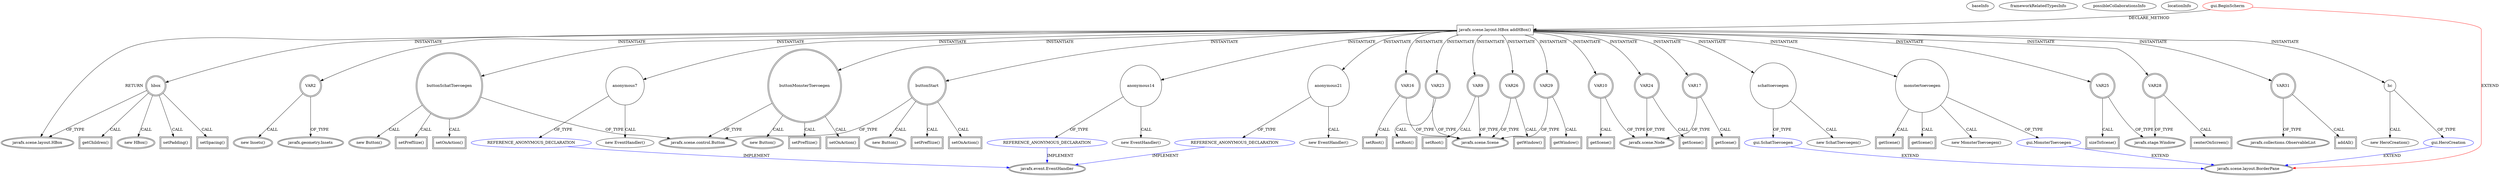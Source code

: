digraph {
baseInfo[graphId=366,category="extension_graph",isAnonymous=false,possibleRelation=true]
frameworkRelatedTypesInfo[0="javafx.scene.layout.BorderPane"]
possibleCollaborationsInfo[0="366~CLIENT_METHOD_DECLARATION-INSTANTIATION-~javafx.scene.layout.BorderPane ~javafx.event.EventHandler ~false~true",1="366~CLIENT_METHOD_DECLARATION-INSTANTIATION-~javafx.scene.layout.BorderPane ~javafx.scene.layout.BorderPane ~false~false"]
locationInfo[projectName="Dieuken-rpg",filePath="/Dieuken-rpg/rpg-master/src/gui/BeginScherm.java",contextSignature="BeginScherm",graphId="366"]
0[label="gui.BeginScherm",vertexType="ROOT_CLIENT_CLASS_DECLARATION",isFrameworkType=false,color=red]
1[label="javafx.scene.layout.BorderPane",vertexType="FRAMEWORK_CLASS_TYPE",isFrameworkType=true,peripheries=2]
2[label="javafx.scene.layout.HBox addHBox()",vertexType="CLIENT_METHOD_DECLARATION",isFrameworkType=false,shape=box]
3[label="javafx.scene.layout.HBox",vertexType="FRAMEWORK_CLASS_TYPE",isFrameworkType=true,peripheries=2]
5[label="hbox",vertexType="VARIABLE_EXPRESION",isFrameworkType=true,peripheries=2,shape=circle]
4[label="new HBox()",vertexType="CONSTRUCTOR_CALL",isFrameworkType=true,peripheries=2]
8[label="setPadding()",vertexType="INSIDE_CALL",isFrameworkType=true,peripheries=2,shape=box]
10[label="VAR2",vertexType="VARIABLE_EXPRESION",isFrameworkType=true,peripheries=2,shape=circle]
11[label="javafx.geometry.Insets",vertexType="FRAMEWORK_CLASS_TYPE",isFrameworkType=true,peripheries=2]
9[label="new Insets()",vertexType="CONSTRUCTOR_CALL",isFrameworkType=true,peripheries=2]
13[label="setSpacing()",vertexType="INSIDE_CALL",isFrameworkType=true,peripheries=2,shape=box]
15[label="buttonStart",vertexType="VARIABLE_EXPRESION",isFrameworkType=true,peripheries=2,shape=circle]
16[label="javafx.scene.control.Button",vertexType="FRAMEWORK_CLASS_TYPE",isFrameworkType=true,peripheries=2]
14[label="new Button()",vertexType="CONSTRUCTOR_CALL",isFrameworkType=true,peripheries=2]
18[label="setPrefSize()",vertexType="INSIDE_CALL",isFrameworkType=true,peripheries=2,shape=box]
20[label="setOnAction()",vertexType="INSIDE_CALL",isFrameworkType=true,peripheries=2,shape=box]
22[label="anonymous7",vertexType="VARIABLE_EXPRESION",isFrameworkType=false,shape=circle]
23[label="REFERENCE_ANONYMOUS_DECLARATION",vertexType="REFERENCE_ANONYMOUS_DECLARATION",isFrameworkType=false,color=blue]
24[label="javafx.event.EventHandler",vertexType="FRAMEWORK_INTERFACE_TYPE",isFrameworkType=true,peripheries=2]
21[label="new EventHandler()",vertexType="CONSTRUCTOR_CALL",isFrameworkType=false]
26[label="hc",vertexType="VARIABLE_EXPRESION",isFrameworkType=false,shape=circle]
27[label="gui.HeroCreation",vertexType="REFERENCE_CLIENT_CLASS_DECLARATION",isFrameworkType=false,color=blue]
25[label="new HeroCreation()",vertexType="CONSTRUCTOR_CALL",isFrameworkType=false]
29[label="VAR9",vertexType="VARIABLE_EXPRESION",isFrameworkType=true,peripheries=2,shape=circle]
31[label="javafx.scene.Scene",vertexType="FRAMEWORK_CLASS_TYPE",isFrameworkType=true,peripheries=2]
30[label="setRoot()",vertexType="INSIDE_CALL",isFrameworkType=true,peripheries=2,shape=box]
32[label="VAR10",vertexType="VARIABLE_EXPRESION",isFrameworkType=true,peripheries=2,shape=circle]
34[label="javafx.scene.Node",vertexType="FRAMEWORK_CLASS_TYPE",isFrameworkType=true,peripheries=2]
33[label="getScene()",vertexType="INSIDE_CALL",isFrameworkType=true,peripheries=2,shape=box]
36[label="buttonSchatToevoegen",vertexType="VARIABLE_EXPRESION",isFrameworkType=true,peripheries=2,shape=circle]
35[label="new Button()",vertexType="CONSTRUCTOR_CALL",isFrameworkType=true,peripheries=2]
39[label="setPrefSize()",vertexType="INSIDE_CALL",isFrameworkType=true,peripheries=2,shape=box]
41[label="setOnAction()",vertexType="INSIDE_CALL",isFrameworkType=true,peripheries=2,shape=box]
43[label="anonymous14",vertexType="VARIABLE_EXPRESION",isFrameworkType=false,shape=circle]
44[label="REFERENCE_ANONYMOUS_DECLARATION",vertexType="REFERENCE_ANONYMOUS_DECLARATION",isFrameworkType=false,color=blue]
42[label="new EventHandler()",vertexType="CONSTRUCTOR_CALL",isFrameworkType=false]
47[label="schattoevoegen",vertexType="VARIABLE_EXPRESION",isFrameworkType=false,shape=circle]
48[label="gui.SchatToevoegen",vertexType="REFERENCE_CLIENT_CLASS_DECLARATION",isFrameworkType=false,color=blue]
46[label="new SchatToevoegen()",vertexType="CONSTRUCTOR_CALL",isFrameworkType=false]
50[label="VAR16",vertexType="VARIABLE_EXPRESION",isFrameworkType=true,peripheries=2,shape=circle]
51[label="setRoot()",vertexType="INSIDE_CALL",isFrameworkType=true,peripheries=2,shape=box]
53[label="VAR17",vertexType="VARIABLE_EXPRESION",isFrameworkType=true,peripheries=2,shape=circle]
54[label="getScene()",vertexType="INSIDE_CALL",isFrameworkType=true,peripheries=2,shape=box]
57[label="buttonMonsterToevoegen",vertexType="VARIABLE_EXPRESION",isFrameworkType=true,peripheries=2,shape=circle]
56[label="new Button()",vertexType="CONSTRUCTOR_CALL",isFrameworkType=true,peripheries=2]
60[label="setPrefSize()",vertexType="INSIDE_CALL",isFrameworkType=true,peripheries=2,shape=box]
62[label="setOnAction()",vertexType="INSIDE_CALL",isFrameworkType=true,peripheries=2,shape=box]
64[label="anonymous21",vertexType="VARIABLE_EXPRESION",isFrameworkType=false,shape=circle]
65[label="REFERENCE_ANONYMOUS_DECLARATION",vertexType="REFERENCE_ANONYMOUS_DECLARATION",isFrameworkType=false,color=blue]
63[label="new EventHandler()",vertexType="CONSTRUCTOR_CALL",isFrameworkType=false]
68[label="monstertoevoegen",vertexType="VARIABLE_EXPRESION",isFrameworkType=false,shape=circle]
69[label="gui.MonsterToevoegen",vertexType="REFERENCE_CLIENT_CLASS_DECLARATION",isFrameworkType=false,color=blue]
67[label="new MonsterToevoegen()",vertexType="CONSTRUCTOR_CALL",isFrameworkType=false]
71[label="VAR23",vertexType="VARIABLE_EXPRESION",isFrameworkType=true,peripheries=2,shape=circle]
72[label="setRoot()",vertexType="INSIDE_CALL",isFrameworkType=true,peripheries=2,shape=box]
74[label="VAR24",vertexType="VARIABLE_EXPRESION",isFrameworkType=true,peripheries=2,shape=circle]
75[label="getScene()",vertexType="INSIDE_CALL",isFrameworkType=true,peripheries=2,shape=box]
77[label="VAR25",vertexType="VARIABLE_EXPRESION",isFrameworkType=true,peripheries=2,shape=circle]
79[label="javafx.stage.Window",vertexType="FRAMEWORK_CLASS_TYPE",isFrameworkType=true,peripheries=2]
78[label="sizeToScene()",vertexType="INSIDE_CALL",isFrameworkType=true,peripheries=2,shape=box]
80[label="VAR26",vertexType="VARIABLE_EXPRESION",isFrameworkType=true,peripheries=2,shape=circle]
81[label="getWindow()",vertexType="INSIDE_CALL",isFrameworkType=true,peripheries=2,shape=box]
84[label="getScene()",vertexType="INSIDE_CALL",isFrameworkType=true,peripheries=2,shape=box]
85[label="VAR28",vertexType="VARIABLE_EXPRESION",isFrameworkType=true,peripheries=2,shape=circle]
86[label="centerOnScreen()",vertexType="INSIDE_CALL",isFrameworkType=true,peripheries=2,shape=box]
88[label="VAR29",vertexType="VARIABLE_EXPRESION",isFrameworkType=true,peripheries=2,shape=circle]
89[label="getWindow()",vertexType="INSIDE_CALL",isFrameworkType=true,peripheries=2,shape=box]
92[label="getScene()",vertexType="INSIDE_CALL",isFrameworkType=true,peripheries=2,shape=box]
93[label="VAR31",vertexType="VARIABLE_EXPRESION",isFrameworkType=true,peripheries=2,shape=circle]
95[label="javafx.collections.ObservableList",vertexType="FRAMEWORK_INTERFACE_TYPE",isFrameworkType=true,peripheries=2]
94[label="addAll()",vertexType="INSIDE_CALL",isFrameworkType=true,peripheries=2,shape=box]
97[label="getChildren()",vertexType="INSIDE_CALL",isFrameworkType=true,peripheries=2,shape=box]
0->1[label="EXTEND",color=red]
0->2[label="DECLARE_METHOD"]
2->3[label="RETURN"]
2->5[label="INSTANTIATE"]
5->3[label="OF_TYPE"]
5->4[label="CALL"]
5->8[label="CALL"]
2->10[label="INSTANTIATE"]
10->11[label="OF_TYPE"]
10->9[label="CALL"]
5->13[label="CALL"]
2->15[label="INSTANTIATE"]
15->16[label="OF_TYPE"]
15->14[label="CALL"]
15->18[label="CALL"]
15->20[label="CALL"]
2->22[label="INSTANTIATE"]
23->24[label="IMPLEMENT",color=blue]
22->23[label="OF_TYPE"]
22->21[label="CALL"]
2->26[label="INSTANTIATE"]
27->1[label="EXTEND",color=blue]
26->27[label="OF_TYPE"]
26->25[label="CALL"]
2->29[label="INSTANTIATE"]
29->31[label="OF_TYPE"]
29->30[label="CALL"]
2->32[label="INSTANTIATE"]
32->34[label="OF_TYPE"]
32->33[label="CALL"]
2->36[label="INSTANTIATE"]
36->16[label="OF_TYPE"]
36->35[label="CALL"]
36->39[label="CALL"]
36->41[label="CALL"]
2->43[label="INSTANTIATE"]
44->24[label="IMPLEMENT",color=blue]
43->44[label="OF_TYPE"]
43->42[label="CALL"]
2->47[label="INSTANTIATE"]
48->1[label="EXTEND",color=blue]
47->48[label="OF_TYPE"]
47->46[label="CALL"]
2->50[label="INSTANTIATE"]
50->31[label="OF_TYPE"]
50->51[label="CALL"]
2->53[label="INSTANTIATE"]
53->34[label="OF_TYPE"]
53->54[label="CALL"]
2->57[label="INSTANTIATE"]
57->16[label="OF_TYPE"]
57->56[label="CALL"]
57->60[label="CALL"]
57->62[label="CALL"]
2->64[label="INSTANTIATE"]
65->24[label="IMPLEMENT",color=blue]
64->65[label="OF_TYPE"]
64->63[label="CALL"]
2->68[label="INSTANTIATE"]
69->1[label="EXTEND",color=blue]
68->69[label="OF_TYPE"]
68->67[label="CALL"]
2->71[label="INSTANTIATE"]
71->31[label="OF_TYPE"]
71->72[label="CALL"]
2->74[label="INSTANTIATE"]
74->34[label="OF_TYPE"]
74->75[label="CALL"]
2->77[label="INSTANTIATE"]
77->79[label="OF_TYPE"]
77->78[label="CALL"]
2->80[label="INSTANTIATE"]
80->31[label="OF_TYPE"]
80->81[label="CALL"]
68->84[label="CALL"]
2->85[label="INSTANTIATE"]
85->79[label="OF_TYPE"]
85->86[label="CALL"]
2->88[label="INSTANTIATE"]
88->31[label="OF_TYPE"]
88->89[label="CALL"]
68->92[label="CALL"]
2->93[label="INSTANTIATE"]
93->95[label="OF_TYPE"]
93->94[label="CALL"]
5->97[label="CALL"]
}
